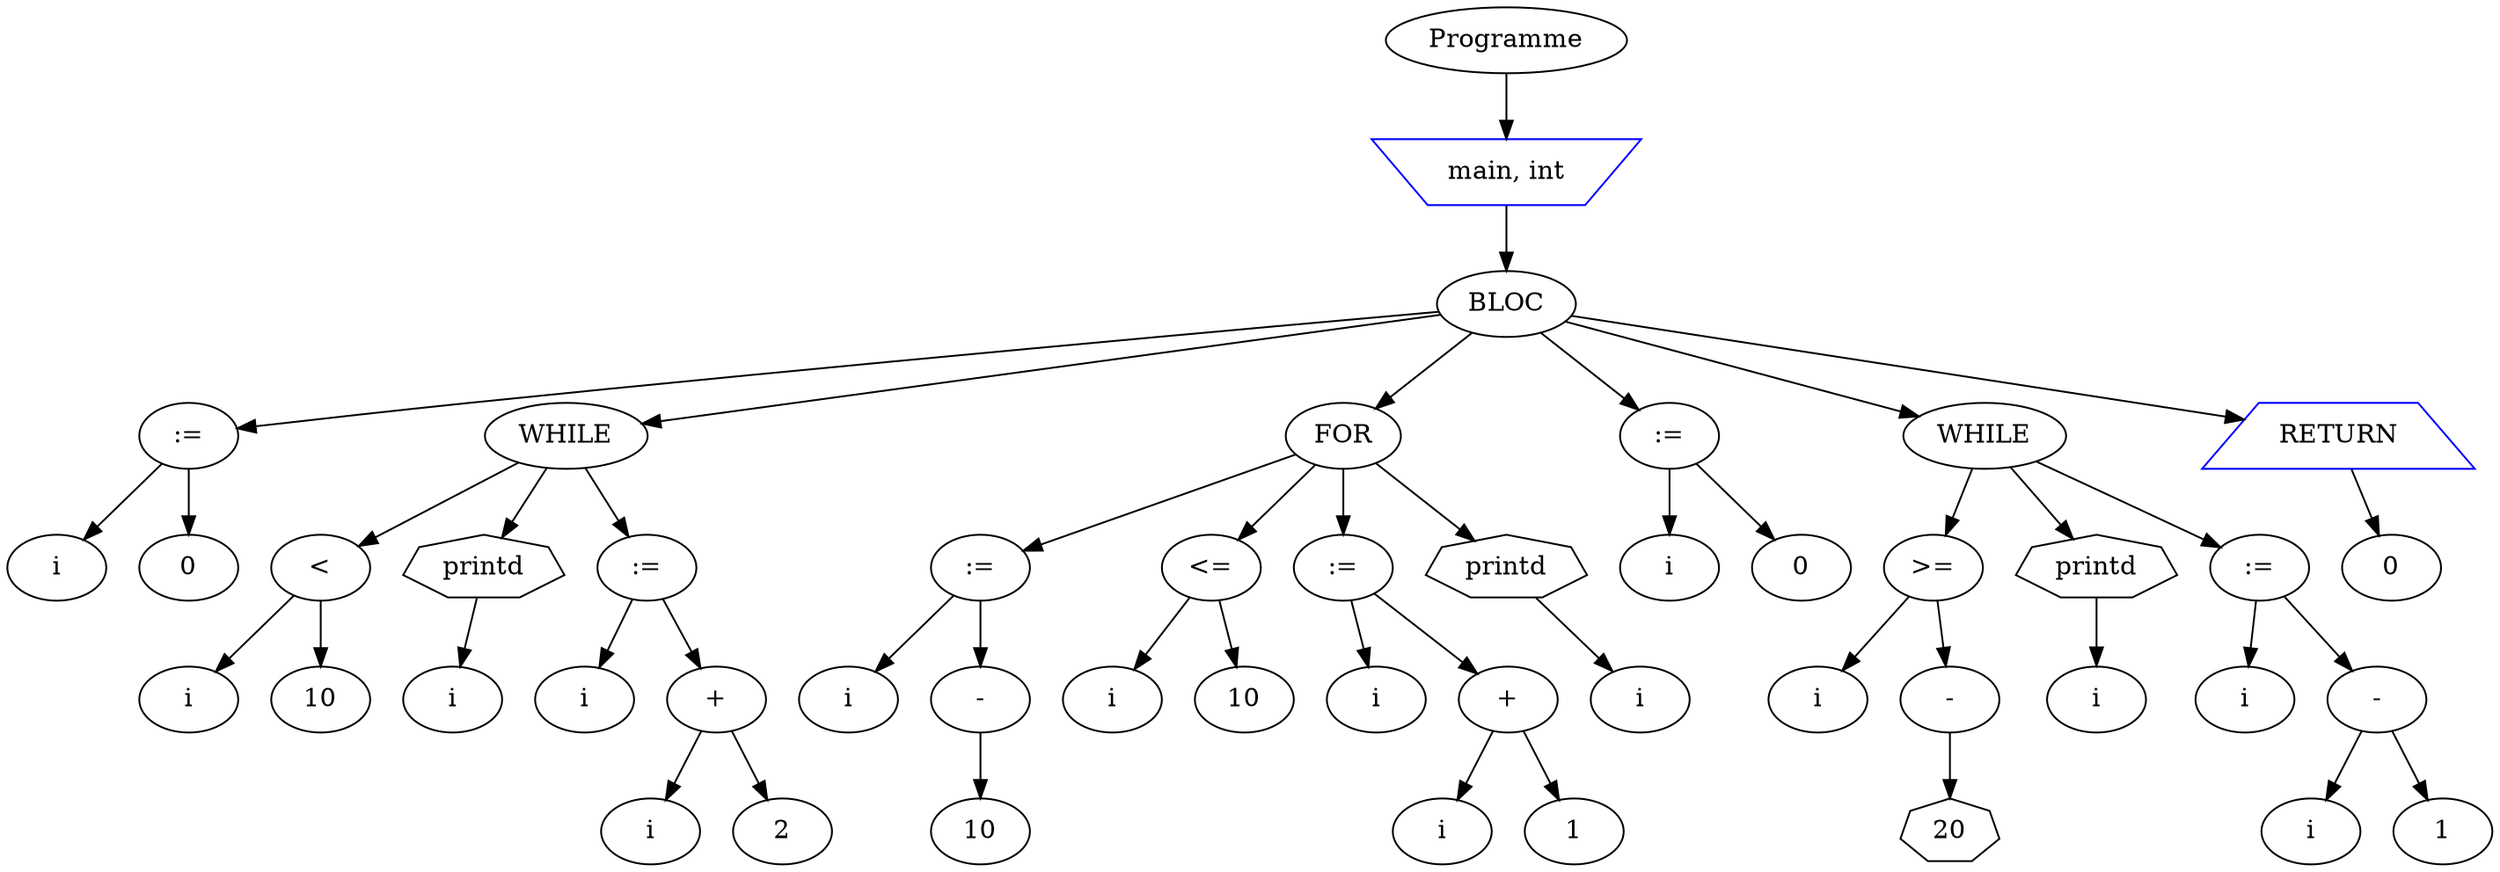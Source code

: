 digraph mon_programme {
node_0x7fffdc464160 [label="Programme"];
node_0x7fffdc461ef0 [label="main, int" shape=invtrapezium color=blue];
node_0x7fffdc464220 [label="BLOC"];
node_0x7fffdc462270 [label=":="];
node_0x7fffdc462150 [label="i"];
node_0x7fffdc462270 -> node_0x7fffdc462150
node_0x7fffdc4621f0 [label="0"];
node_0x7fffdc462270 -> node_0x7fffdc4621f0
node_0x7fffdc464220 -> node_0x7fffdc462270
node_0x7fffdc462890 [label="WHILE"];
node_0x7fffdc462370 [label="<"];
node_0x7fffdc4622f0 [label="i"];
node_0x7fffdc462370 -> node_0x7fffdc4622f0
node_0x7fffdc462410 [label="10"];
node_0x7fffdc462370 -> node_0x7fffdc462410
node_0x7fffdc462890 -> node_0x7fffdc462370
node_0x7fffdc4624b0 [label="printd" shape=septagon];
node_0x7fffdc462550 [label="i"];
node_0x7fffdc4624b0 -> node_0x7fffdc462550
node_0x7fffdc462890 -> node_0x7fffdc4624b0
node_0x7fffdc462830 [label=":="];
node_0x7fffdc4625f0 [label="i"];
node_0x7fffdc462830 -> node_0x7fffdc4625f0
node_0x7fffdc462710 [label="+"];
node_0x7fffdc462690 [label="i"];
node_0x7fffdc462710 -> node_0x7fffdc462690
node_0x7fffdc4627b0 [label="2"];
node_0x7fffdc462710 -> node_0x7fffdc4627b0
node_0x7fffdc462830 -> node_0x7fffdc462710
node_0x7fffdc462890 -> node_0x7fffdc462830
node_0x7fffdc464220 -> node_0x7fffdc462890
node_0x7fffdc4630d0 [label="FOR"];
node_0x7fffdc462ab0 [label=":="];
node_0x7fffdc462910 [label="i"];
node_0x7fffdc462ab0 -> node_0x7fffdc462910
node_0x7fffdc462990 [label="-"];
node_0x7fffdc462a30 [label="10"];
node_0x7fffdc462990 -> node_0x7fffdc462a30
node_0x7fffdc462ab0 -> node_0x7fffdc462990
node_0x7fffdc4630d0 -> node_0x7fffdc462ab0
node_0x7fffdc462bb0 [label="<="];
node_0x7fffdc462b30 [label="i"];
node_0x7fffdc462bb0 -> node_0x7fffdc462b30
node_0x7fffdc462c50 [label="10"];
node_0x7fffdc462bb0 -> node_0x7fffdc462c50
node_0x7fffdc4630d0 -> node_0x7fffdc462bb0
node_0x7fffdc462f30 [label=":="];
node_0x7fffdc462cf0 [label="i"];
node_0x7fffdc462f30 -> node_0x7fffdc462cf0
node_0x7fffdc462e10 [label="+"];
node_0x7fffdc462d90 [label="i"];
node_0x7fffdc462e10 -> node_0x7fffdc462d90
node_0x7fffdc462eb0 [label="1"];
node_0x7fffdc462e10 -> node_0x7fffdc462eb0
node_0x7fffdc462f30 -> node_0x7fffdc462e10
node_0x7fffdc4630d0 -> node_0x7fffdc462f30
node_0x7fffdc462fb0 [label="printd" shape=septagon];
node_0x7fffdc463050 [label="i"];
node_0x7fffdc462fb0 -> node_0x7fffdc463050
node_0x7fffdc4630d0 -> node_0x7fffdc462fb0
node_0x7fffdc464220 -> node_0x7fffdc4630d0
node_0x7fffdc463270 [label=":="];
node_0x7fffdc463150 [label="i"];
node_0x7fffdc463270 -> node_0x7fffdc463150
node_0x7fffdc4631f0 [label="0"];
node_0x7fffdc463270 -> node_0x7fffdc4631f0
node_0x7fffdc464220 -> node_0x7fffdc463270
node_0x7fffdc463910 [label="WHILE"];
node_0x7fffdc463370 [label=">="];
node_0x7fffdc4632f0 [label="i"];
node_0x7fffdc463370 -> node_0x7fffdc4632f0
node_0x7fffdc4633f0 [label="-"];
node_0x7fffdc463490 [label="20" shape=septagon];
node_0x7fffdc4633f0 -> node_0x7fffdc463490
node_0x7fffdc463370 -> node_0x7fffdc4633f0
node_0x7fffdc463910 -> node_0x7fffdc463370
node_0x7fffdc463530 [label="printd" shape=septagon];
node_0x7fffdc4635d0 [label="i"];
node_0x7fffdc463530 -> node_0x7fffdc4635d0
node_0x7fffdc463910 -> node_0x7fffdc463530
node_0x7fffdc4638b0 [label=":="];
node_0x7fffdc463670 [label="i"];
node_0x7fffdc4638b0 -> node_0x7fffdc463670
node_0x7fffdc463790 [label="-"];
node_0x7fffdc463710 [label="i"];
node_0x7fffdc463790 -> node_0x7fffdc463710
node_0x7fffdc463830 [label="1"];
node_0x7fffdc463790 -> node_0x7fffdc463830
node_0x7fffdc4638b0 -> node_0x7fffdc463790
node_0x7fffdc463910 -> node_0x7fffdc4638b0
node_0x7fffdc464220 -> node_0x7fffdc463910
node_0x7fffdc463a10 [label="RETURN" shape=trapezium color=blue];
node_0x7fffdc463990 [label="0"];
node_0x7fffdc463a10 -> node_0x7fffdc463990
node_0x7fffdc464220 -> node_0x7fffdc463a10
node_0x7fffdc461ef0 -> node_0x7fffdc464220
node_0x7fffdc464160 -> node_0x7fffdc461ef0
}
